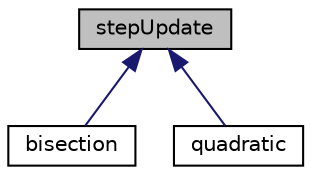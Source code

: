 digraph "stepUpdate"
{
  bgcolor="transparent";
  edge [fontname="Helvetica",fontsize="10",labelfontname="Helvetica",labelfontsize="10"];
  node [fontname="Helvetica",fontsize="10",shape=record];
  Node1 [label="stepUpdate",height=0.2,width=0.4,color="black", fillcolor="grey75", style="filled" fontcolor="black"];
  Node1 -> Node2 [dir="back",color="midnightblue",fontsize="10",style="solid",fontname="Helvetica"];
  Node2 [label="bisection",height=0.2,width=0.4,color="black",URL="$classFoam_1_1bisection.html",tooltip="Reduces step by a given ratio. "];
  Node1 -> Node3 [dir="back",color="midnightblue",fontsize="10",style="solid",fontname="Helvetica"];
  Node3 [label="quadratic",height=0.2,width=0.4,color="black",URL="$classFoam_1_1quadratic.html",tooltip="Fits a quadratic polynomial of the merit function as a fuction of step and finds the &quot;optimal&quot; value..."];
}

